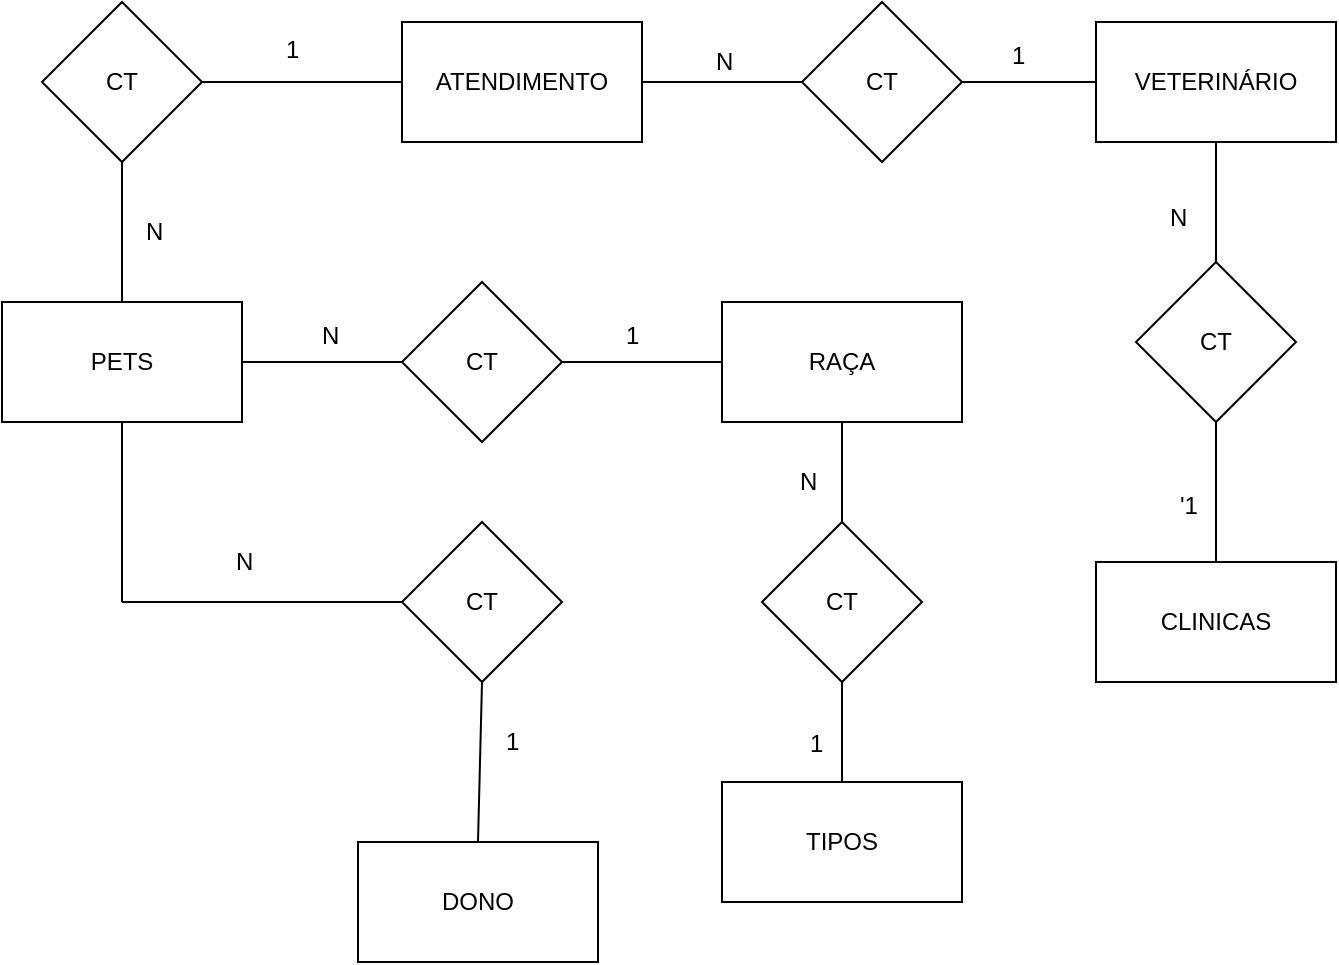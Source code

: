 <mxfile version="10.9.5" type="device"><diagram id="Qswa2chW-WSsgntPKG4f" name="Page-1"><mxGraphModel dx="1182" dy="644" grid="1" gridSize="10" guides="1" tooltips="1" connect="1" arrows="1" fold="1" page="1" pageScale="1" pageWidth="827" pageHeight="1169" math="0" shadow="0"><root><mxCell id="0"/><mxCell id="1" parent="0"/><mxCell id="4vEGwIry0XSHPVq0ScDW-1" value="PETS" style="rounded=0;whiteSpace=wrap;html=1;" vertex="1" parent="1"><mxGeometry x="160" y="200" width="120" height="60" as="geometry"/></mxCell><mxCell id="4vEGwIry0XSHPVq0ScDW-2" value="" style="endArrow=none;html=1;exitX=1;exitY=0.5;exitDx=0;exitDy=0;" edge="1" parent="1" source="4vEGwIry0XSHPVq0ScDW-1"><mxGeometry width="50" height="50" relative="1" as="geometry"><mxPoint x="160" y="330" as="sourcePoint"/><mxPoint x="360" y="230" as="targetPoint"/></mxGeometry></mxCell><mxCell id="4vEGwIry0XSHPVq0ScDW-3" value="CT" style="rhombus;whiteSpace=wrap;html=1;" vertex="1" parent="1"><mxGeometry x="180" y="50" width="80" height="80" as="geometry"/></mxCell><mxCell id="4vEGwIry0XSHPVq0ScDW-5" value="RAÇA" style="rounded=0;whiteSpace=wrap;html=1;" vertex="1" parent="1"><mxGeometry x="520" y="200" width="120" height="60" as="geometry"/></mxCell><mxCell id="4vEGwIry0XSHPVq0ScDW-6" value="N" style="text;html=1;resizable=0;points=[];autosize=1;align=left;verticalAlign=top;spacingTop=-4;" vertex="1" parent="1"><mxGeometry x="318" y="207" width="20" height="20" as="geometry"/></mxCell><mxCell id="4vEGwIry0XSHPVq0ScDW-7" value="1" style="text;html=1;resizable=0;points=[];autosize=1;align=left;verticalAlign=top;spacingTop=-4;" vertex="1" parent="1"><mxGeometry x="470" y="207" width="20" height="20" as="geometry"/></mxCell><mxCell id="4vEGwIry0XSHPVq0ScDW-8" value="" style="endArrow=none;html=1;entryX=0.5;entryY=1;entryDx=0;entryDy=0;" edge="1" parent="1" target="4vEGwIry0XSHPVq0ScDW-1"><mxGeometry width="50" height="50" relative="1" as="geometry"><mxPoint x="220" y="350" as="sourcePoint"/><mxPoint x="210" y="290" as="targetPoint"/></mxGeometry></mxCell><mxCell id="4vEGwIry0XSHPVq0ScDW-9" value="" style="endArrow=none;html=1;" edge="1" parent="1"><mxGeometry width="50" height="50" relative="1" as="geometry"><mxPoint x="360" y="350" as="sourcePoint"/><mxPoint x="220" y="350" as="targetPoint"/></mxGeometry></mxCell><mxCell id="4vEGwIry0XSHPVq0ScDW-10" value="CT" style="rhombus;whiteSpace=wrap;html=1;" vertex="1" parent="1"><mxGeometry x="360" y="310" width="80" height="80" as="geometry"/></mxCell><mxCell id="4vEGwIry0XSHPVq0ScDW-11" value="" style="endArrow=none;html=1;exitX=1;exitY=0.5;exitDx=0;exitDy=0;" edge="1" parent="1"><mxGeometry width="50" height="50" relative="1" as="geometry"><mxPoint x="440" y="230" as="sourcePoint"/><mxPoint x="520" y="230" as="targetPoint"/></mxGeometry></mxCell><mxCell id="4vEGwIry0XSHPVq0ScDW-14" value="" style="endArrow=none;html=1;exitX=0.5;exitY=1;exitDx=0;exitDy=0;entryX=0.5;entryY=0;entryDx=0;entryDy=0;" edge="1" parent="1" source="4vEGwIry0XSHPVq0ScDW-10" target="4vEGwIry0XSHPVq0ScDW-15"><mxGeometry width="50" height="50" relative="1" as="geometry"><mxPoint x="450" y="380" as="sourcePoint"/><mxPoint x="520" y="350" as="targetPoint"/></mxGeometry></mxCell><mxCell id="4vEGwIry0XSHPVq0ScDW-15" value="DONO" style="rounded=0;whiteSpace=wrap;html=1;" vertex="1" parent="1"><mxGeometry x="338" y="470" width="120" height="60" as="geometry"/></mxCell><mxCell id="4vEGwIry0XSHPVq0ScDW-16" value="N" style="text;html=1;resizable=0;points=[];autosize=1;align=left;verticalAlign=top;spacingTop=-4;" vertex="1" parent="1"><mxGeometry x="275" y="320" width="20" height="20" as="geometry"/></mxCell><mxCell id="4vEGwIry0XSHPVq0ScDW-17" value="1" style="text;html=1;resizable=0;points=[];autosize=1;align=left;verticalAlign=top;spacingTop=-4;" vertex="1" parent="1"><mxGeometry x="410" y="410" width="20" height="20" as="geometry"/></mxCell><mxCell id="4vEGwIry0XSHPVq0ScDW-18" value="" style="endArrow=none;html=1;exitX=0.5;exitY=0;exitDx=0;exitDy=0;" edge="1" parent="1" source="4vEGwIry0XSHPVq0ScDW-1"><mxGeometry width="50" height="50" relative="1" as="geometry"><mxPoint x="220" y="190" as="sourcePoint"/><mxPoint x="220" y="130" as="targetPoint"/></mxGeometry></mxCell><mxCell id="4vEGwIry0XSHPVq0ScDW-20" value="CT" style="rhombus;whiteSpace=wrap;html=1;" vertex="1" parent="1"><mxGeometry x="360" y="190" width="80" height="80" as="geometry"/></mxCell><mxCell id="4vEGwIry0XSHPVq0ScDW-22" value="N" style="text;html=1;resizable=0;points=[];autosize=1;align=left;verticalAlign=top;spacingTop=-4;" vertex="1" parent="1"><mxGeometry x="230" y="155" width="20" height="20" as="geometry"/></mxCell><mxCell id="4vEGwIry0XSHPVq0ScDW-27" value="" style="endArrow=none;html=1;exitX=1;exitY=0.5;exitDx=0;exitDy=0;" edge="1" parent="1" source="4vEGwIry0XSHPVq0ScDW-3"><mxGeometry width="50" height="50" relative="1" as="geometry"><mxPoint x="260" y="110" as="sourcePoint"/><mxPoint x="360" y="90" as="targetPoint"/></mxGeometry></mxCell><mxCell id="4vEGwIry0XSHPVq0ScDW-28" value="ATENDIMENTO" style="rounded=0;whiteSpace=wrap;html=1;" vertex="1" parent="1"><mxGeometry x="360" y="60" width="120" height="60" as="geometry"/></mxCell><mxCell id="4vEGwIry0XSHPVq0ScDW-29" value="1" style="text;html=1;resizable=0;points=[];autosize=1;align=left;verticalAlign=top;spacingTop=-4;" vertex="1" parent="1"><mxGeometry x="300" y="64" width="20" height="20" as="geometry"/></mxCell><mxCell id="EF0N5MlTwBEOUYs6PCKW-1" value="" style="endArrow=none;html=1;exitX=0.5;exitY=1;exitDx=0;exitDy=0;" edge="1" parent="1" source="4vEGwIry0XSHPVq0ScDW-5"><mxGeometry width="50" height="50" relative="1" as="geometry"><mxPoint x="640" y="250" as="sourcePoint"/><mxPoint x="580" y="310" as="targetPoint"/><Array as="points"><mxPoint x="580" y="300"/></Array></mxGeometry></mxCell><mxCell id="EF0N5MlTwBEOUYs6PCKW-2" value="CT" style="rhombus;whiteSpace=wrap;html=1;" vertex="1" parent="1"><mxGeometry x="540" y="310" width="80" height="80" as="geometry"/></mxCell><mxCell id="EF0N5MlTwBEOUYs6PCKW-3" value="" style="endArrow=none;html=1;" edge="1" parent="1"><mxGeometry width="50" height="50" relative="1" as="geometry"><mxPoint x="580" y="390" as="sourcePoint"/><mxPoint x="580" y="390" as="targetPoint"/><Array as="points"><mxPoint x="580" y="450"/></Array></mxGeometry></mxCell><mxCell id="EF0N5MlTwBEOUYs6PCKW-5" value="TIPOS" style="rounded=0;whiteSpace=wrap;html=1;" vertex="1" parent="1"><mxGeometry x="520" y="440" width="120" height="60" as="geometry"/></mxCell><mxCell id="EF0N5MlTwBEOUYs6PCKW-6" value="" style="endArrow=none;html=1;exitX=1;exitY=0.5;exitDx=0;exitDy=0;" edge="1" parent="1" source="4vEGwIry0XSHPVq0ScDW-28"><mxGeometry width="50" height="50" relative="1" as="geometry"><mxPoint x="480" y="110" as="sourcePoint"/><mxPoint x="560" y="90" as="targetPoint"/></mxGeometry></mxCell><mxCell id="EF0N5MlTwBEOUYs6PCKW-7" value="CT" style="rhombus;whiteSpace=wrap;html=1;" vertex="1" parent="1"><mxGeometry x="560" y="50" width="80" height="80" as="geometry"/></mxCell><mxCell id="EF0N5MlTwBEOUYs6PCKW-8" value="" style="endArrow=none;html=1;exitX=1;exitY=0.5;exitDx=0;exitDy=0;" edge="1" parent="1" source="EF0N5MlTwBEOUYs6PCKW-7"><mxGeometry width="50" height="50" relative="1" as="geometry"><mxPoint x="650" y="110" as="sourcePoint"/><mxPoint x="710" y="90" as="targetPoint"/></mxGeometry></mxCell><mxCell id="EF0N5MlTwBEOUYs6PCKW-9" value="VETERINÁRIO" style="rounded=0;whiteSpace=wrap;html=1;" vertex="1" parent="1"><mxGeometry x="707" y="60" width="120" height="60" as="geometry"/></mxCell><mxCell id="5IGsCpj0ktRRtEYVC0mW-1" value="" style="endArrow=none;html=1;entryX=0.5;entryY=1;entryDx=0;entryDy=0;" edge="1" parent="1" target="EF0N5MlTwBEOUYs6PCKW-9"><mxGeometry width="50" height="50" relative="1" as="geometry"><mxPoint x="767" y="200" as="sourcePoint"/><mxPoint x="790" y="120" as="targetPoint"/></mxGeometry></mxCell><mxCell id="5IGsCpj0ktRRtEYVC0mW-2" value="CT" style="rhombus;whiteSpace=wrap;html=1;" vertex="1" parent="1"><mxGeometry x="727" y="180" width="80" height="80" as="geometry"/></mxCell><mxCell id="5IGsCpj0ktRRtEYVC0mW-3" value="" style="endArrow=none;html=1;entryX=0.5;entryY=1;entryDx=0;entryDy=0;" edge="1" parent="1" target="5IGsCpj0ktRRtEYVC0mW-2"><mxGeometry width="50" height="50" relative="1" as="geometry"><mxPoint x="767" y="330" as="sourcePoint"/><mxPoint x="800" y="260" as="targetPoint"/></mxGeometry></mxCell><mxCell id="5IGsCpj0ktRRtEYVC0mW-4" value="CLINICAS" style="rounded=0;whiteSpace=wrap;html=1;" vertex="1" parent="1"><mxGeometry x="707" y="330" width="120" height="60" as="geometry"/></mxCell><mxCell id="5IGsCpj0ktRRtEYVC0mW-5" value="1" style="text;html=1;resizable=0;points=[];autosize=1;align=left;verticalAlign=top;spacingTop=-4;" vertex="1" parent="1"><mxGeometry x="562" y="411" width="20" height="20" as="geometry"/></mxCell><mxCell id="5IGsCpj0ktRRtEYVC0mW-6" value="N" style="text;html=1;resizable=0;points=[];autosize=1;align=left;verticalAlign=top;spacingTop=-4;" vertex="1" parent="1"><mxGeometry x="557" y="280" width="20" height="20" as="geometry"/></mxCell><mxCell id="5IGsCpj0ktRRtEYVC0mW-7" value="'1" style="text;html=1;resizable=0;points=[];autosize=1;align=left;verticalAlign=top;spacingTop=-4;" vertex="1" parent="1"><mxGeometry x="747" y="292" width="20" height="20" as="geometry"/></mxCell><mxCell id="5IGsCpj0ktRRtEYVC0mW-8" value="N" style="text;html=1;resizable=0;points=[];autosize=1;align=left;verticalAlign=top;spacingTop=-4;" vertex="1" parent="1"><mxGeometry x="742" y="148" width="20" height="20" as="geometry"/></mxCell><mxCell id="5IGsCpj0ktRRtEYVC0mW-9" value="N" style="text;html=1;resizable=0;points=[];autosize=1;align=left;verticalAlign=top;spacingTop=-4;" vertex="1" parent="1"><mxGeometry x="515" y="70" width="20" height="20" as="geometry"/></mxCell><mxCell id="5IGsCpj0ktRRtEYVC0mW-10" value="1" style="text;html=1;resizable=0;points=[];autosize=1;align=left;verticalAlign=top;spacingTop=-4;" vertex="1" parent="1"><mxGeometry x="663" y="67" width="20" height="20" as="geometry"/></mxCell></root></mxGraphModel></diagram><diagram id="6CkulExXjfnLv_isG-xx" name="Page-2"><mxGraphModel dx="1182" dy="644" grid="1" gridSize="10" guides="1" tooltips="1" connect="1" arrows="1" fold="1" page="1" pageScale="1" pageWidth="827" pageHeight="1169" math="0" shadow="0"><root><mxCell id="jtf_dwLDPznYDvPKipbD-0"/><mxCell id="jtf_dwLDPznYDvPKipbD-1" parent="jtf_dwLDPznYDvPKipbD-0"/><mxCell id="jtf_dwLDPznYDvPKipbD-2" value="ATENDIMENTO" style="swimlane;fontStyle=0;childLayout=stackLayout;horizontal=1;startSize=26;fillColor=#e0e0e0;horizontalStack=0;resizeParent=1;resizeParentMax=0;resizeLast=0;collapsible=1;marginBottom=0;swimlaneFillColor=#ffffff;align=center;fontSize=14;" vertex="1" parent="jtf_dwLDPznYDvPKipbD-1"><mxGeometry x="350" y="431" width="170" height="108" as="geometry"><mxRectangle x="30" y="20" width="130" height="26" as="alternateBounds"/></mxGeometry></mxCell><mxCell id="jtf_dwLDPznYDvPKipbD-3" value="Id_Atend: int" style="shape=partialRectangle;top=0;left=0;right=0;bottom=1;align=left;verticalAlign=middle;fillColor=none;spacingLeft=34;spacingRight=4;overflow=hidden;rotatable=0;points=[[0,0.5],[1,0.5]];portConstraint=eastwest;dropTarget=0;fontStyle=5;fontSize=12;" vertex="1" parent="jtf_dwLDPznYDvPKipbD-2"><mxGeometry y="26" width="170" height="30" as="geometry"/></mxCell><mxCell id="jtf_dwLDPznYDvPKipbD-4" value="PK" style="shape=partialRectangle;top=0;left=0;bottom=0;fillColor=none;align=left;verticalAlign=middle;spacingLeft=4;spacingRight=4;overflow=hidden;rotatable=0;points=[];portConstraint=eastwest;part=1;fontSize=12;" vertex="1" connectable="0" parent="jtf_dwLDPznYDvPKipbD-3"><mxGeometry width="30" height="30" as="geometry"/></mxCell><mxCell id="jtf_dwLDPznYDvPKipbD-5" value="Id_Pet: int" style="shape=partialRectangle;top=0;left=0;right=0;bottom=0;align=left;verticalAlign=top;fillColor=none;spacingLeft=34;spacingRight=4;overflow=hidden;rotatable=0;points=[[0,0.5],[1,0.5]];portConstraint=eastwest;dropTarget=0;fontSize=12;" vertex="1" parent="jtf_dwLDPznYDvPKipbD-2"><mxGeometry y="56" width="170" height="26" as="geometry"/></mxCell><mxCell id="jtf_dwLDPznYDvPKipbD-6" value="FK" style="shape=partialRectangle;top=0;left=0;bottom=0;fillColor=none;align=left;verticalAlign=top;spacingLeft=4;spacingRight=4;overflow=hidden;rotatable=0;points=[];portConstraint=eastwest;part=1;fontSize=12;" vertex="1" connectable="0" parent="jtf_dwLDPznYDvPKipbD-5"><mxGeometry width="30" height="26" as="geometry"/></mxCell><mxCell id="jtf_dwLDPznYDvPKipbD-7" value="Id_Vet: int" style="shape=partialRectangle;top=0;left=0;right=0;bottom=0;align=left;verticalAlign=top;fillColor=none;spacingLeft=34;spacingRight=4;overflow=hidden;rotatable=0;points=[[0,0.5],[1,0.5]];portConstraint=eastwest;dropTarget=0;fontSize=12;" vertex="1" parent="jtf_dwLDPznYDvPKipbD-2"><mxGeometry y="82" width="170" height="26" as="geometry"/></mxCell><mxCell id="jtf_dwLDPznYDvPKipbD-8" value="FK" style="shape=partialRectangle;top=0;left=0;bottom=0;fillColor=none;align=left;verticalAlign=top;spacingLeft=4;spacingRight=4;overflow=hidden;rotatable=0;points=[];portConstraint=eastwest;part=1;fontSize=12;" vertex="1" connectable="0" parent="jtf_dwLDPznYDvPKipbD-7"><mxGeometry width="30" height="26" as="geometry"/></mxCell><mxCell id="k4oFw7K61Iq7DW62pT9A-0" value="RAÇAS" style="swimlane;fontStyle=0;childLayout=stackLayout;horizontal=1;startSize=26;fillColor=#e0e0e0;horizontalStack=0;resizeParent=1;resizeParentMax=0;resizeLast=0;collapsible=1;marginBottom=0;swimlaneFillColor=#ffffff;align=center;fontSize=14;" vertex="1" parent="jtf_dwLDPznYDvPKipbD-1"><mxGeometry x="105" y="170" width="160" height="108" as="geometry"><mxRectangle x="30" y="160" width="80" height="26" as="alternateBounds"/></mxGeometry></mxCell><mxCell id="k4oFw7K61Iq7DW62pT9A-1" value="Id_Raça: int" style="shape=partialRectangle;top=0;left=0;right=0;bottom=1;align=left;verticalAlign=middle;fillColor=none;spacingLeft=34;spacingRight=4;overflow=hidden;rotatable=0;points=[[0,0.5],[1,0.5]];portConstraint=eastwest;dropTarget=0;fontStyle=5;fontSize=12;" vertex="1" parent="k4oFw7K61Iq7DW62pT9A-0"><mxGeometry y="26" width="160" height="30" as="geometry"/></mxCell><mxCell id="k4oFw7K61Iq7DW62pT9A-2" value="PK" style="shape=partialRectangle;top=0;left=0;bottom=0;fillColor=none;align=left;verticalAlign=middle;spacingLeft=4;spacingRight=4;overflow=hidden;rotatable=0;points=[];portConstraint=eastwest;part=1;fontSize=12;" vertex="1" connectable="0" parent="k4oFw7K61Iq7DW62pT9A-1"><mxGeometry width="30" height="30" as="geometry"/></mxCell><mxCell id="k4oFw7K61Iq7DW62pT9A-3" value="Nome: string" style="shape=partialRectangle;top=0;left=0;right=0;bottom=0;align=left;verticalAlign=top;fillColor=none;spacingLeft=34;spacingRight=4;overflow=hidden;rotatable=0;points=[[0,0.5],[1,0.5]];portConstraint=eastwest;dropTarget=0;fontSize=12;" vertex="1" parent="k4oFw7K61Iq7DW62pT9A-0"><mxGeometry y="56" width="160" height="26" as="geometry"/></mxCell><mxCell id="k4oFw7K61Iq7DW62pT9A-4" value="" style="shape=partialRectangle;top=0;left=0;bottom=0;fillColor=none;align=left;verticalAlign=top;spacingLeft=4;spacingRight=4;overflow=hidden;rotatable=0;points=[];portConstraint=eastwest;part=1;fontSize=12;" vertex="1" connectable="0" parent="k4oFw7K61Iq7DW62pT9A-3"><mxGeometry width="30" height="26" as="geometry"/></mxCell><mxCell id="k4oFw7K61Iq7DW62pT9A-5" value="Id_Tipo: int" style="shape=partialRectangle;top=0;left=0;right=0;bottom=0;align=left;verticalAlign=top;fillColor=none;spacingLeft=34;spacingRight=4;overflow=hidden;rotatable=0;points=[[0,0.5],[1,0.5]];portConstraint=eastwest;dropTarget=0;fontSize=12;" vertex="1" parent="k4oFw7K61Iq7DW62pT9A-0"><mxGeometry y="82" width="160" height="26" as="geometry"/></mxCell><mxCell id="k4oFw7K61Iq7DW62pT9A-6" value="FK" style="shape=partialRectangle;top=0;left=0;bottom=0;fillColor=none;align=left;verticalAlign=top;spacingLeft=4;spacingRight=4;overflow=hidden;rotatable=0;points=[];portConstraint=eastwest;part=1;fontSize=12;" vertex="1" connectable="0" parent="k4oFw7K61Iq7DW62pT9A-5"><mxGeometry width="30" height="26" as="geometry"/></mxCell><mxCell id="k4oFw7K61Iq7DW62pT9A-11" value="CLINICA" style="swimlane;fontStyle=0;childLayout=stackLayout;horizontal=1;startSize=26;fillColor=#e0e0e0;horizontalStack=0;resizeParent=1;resizeParentMax=0;resizeLast=0;collapsible=1;marginBottom=0;swimlaneFillColor=#ffffff;align=center;fontSize=14;" vertex="1" parent="jtf_dwLDPznYDvPKipbD-1"><mxGeometry x="320" y="30" width="160" height="82" as="geometry"><mxRectangle x="240" y="17" width="90" height="26" as="alternateBounds"/></mxGeometry></mxCell><mxCell id="k4oFw7K61Iq7DW62pT9A-12" value="Id_End: int" style="shape=partialRectangle;top=0;left=0;right=0;bottom=1;align=left;verticalAlign=middle;fillColor=none;spacingLeft=34;spacingRight=4;overflow=hidden;rotatable=0;points=[[0,0.5],[1,0.5]];portConstraint=eastwest;dropTarget=0;fontStyle=5;fontSize=12;" vertex="1" parent="k4oFw7K61Iq7DW62pT9A-11"><mxGeometry y="26" width="160" height="30" as="geometry"/></mxCell><mxCell id="k4oFw7K61Iq7DW62pT9A-13" value="PK" style="shape=partialRectangle;top=0;left=0;bottom=0;fillColor=none;align=left;verticalAlign=middle;spacingLeft=4;spacingRight=4;overflow=hidden;rotatable=0;points=[];portConstraint=eastwest;part=1;fontSize=12;" vertex="1" connectable="0" parent="k4oFw7K61Iq7DW62pT9A-12"><mxGeometry width="30" height="30" as="geometry"/></mxCell><mxCell id="k4oFw7K61Iq7DW62pT9A-14" value="Nome: string" style="shape=partialRectangle;top=0;left=0;right=0;bottom=0;align=left;verticalAlign=top;fillColor=none;spacingLeft=34;spacingRight=4;overflow=hidden;rotatable=0;points=[[0,0.5],[1,0.5]];portConstraint=eastwest;dropTarget=0;fontSize=12;" vertex="1" parent="k4oFw7K61Iq7DW62pT9A-11"><mxGeometry y="56" width="160" height="26" as="geometry"/></mxCell><mxCell id="k4oFw7K61Iq7DW62pT9A-15" value="" style="shape=partialRectangle;top=0;left=0;bottom=0;fillColor=none;align=left;verticalAlign=top;spacingLeft=4;spacingRight=4;overflow=hidden;rotatable=0;points=[];portConstraint=eastwest;part=1;fontSize=12;" vertex="1" connectable="0" parent="k4oFw7K61Iq7DW62pT9A-14"><mxGeometry width="30" height="26" as="geometry"/></mxCell><mxCell id="k4oFw7K61Iq7DW62pT9A-22" value="TIPOS" style="swimlane;fontStyle=0;childLayout=stackLayout;horizontal=1;startSize=26;fillColor=#e0e0e0;horizontalStack=0;resizeParent=1;resizeParentMax=0;resizeLast=0;collapsible=1;marginBottom=0;swimlaneFillColor=#ffffff;align=center;fontSize=14;" vertex="1" parent="jtf_dwLDPznYDvPKipbD-1"><mxGeometry x="565" y="268" width="160" height="82" as="geometry"><mxRectangle x="30" y="90" width="70" height="26" as="alternateBounds"/></mxGeometry></mxCell><mxCell id="k4oFw7K61Iq7DW62pT9A-23" value="Id_Tipo: int" style="shape=partialRectangle;top=0;left=0;right=0;bottom=1;align=left;verticalAlign=middle;fillColor=none;spacingLeft=34;spacingRight=4;overflow=hidden;rotatable=0;points=[[0,0.5],[1,0.5]];portConstraint=eastwest;dropTarget=0;fontStyle=5;fontSize=12;" vertex="1" parent="k4oFw7K61Iq7DW62pT9A-22"><mxGeometry y="26" width="160" height="30" as="geometry"/></mxCell><mxCell id="k4oFw7K61Iq7DW62pT9A-24" value="PK" style="shape=partialRectangle;top=0;left=0;bottom=0;fillColor=none;align=left;verticalAlign=middle;spacingLeft=4;spacingRight=4;overflow=hidden;rotatable=0;points=[];portConstraint=eastwest;part=1;fontSize=12;" vertex="1" connectable="0" parent="k4oFw7K61Iq7DW62pT9A-23"><mxGeometry width="30" height="30" as="geometry"/></mxCell><mxCell id="k4oFw7K61Iq7DW62pT9A-25" value="Nome: string" style="shape=partialRectangle;top=0;left=0;right=0;bottom=0;align=left;verticalAlign=top;fillColor=none;spacingLeft=34;spacingRight=4;overflow=hidden;rotatable=0;points=[[0,0.5],[1,0.5]];portConstraint=eastwest;dropTarget=0;fontSize=12;" vertex="1" parent="k4oFw7K61Iq7DW62pT9A-22"><mxGeometry y="56" width="160" height="26" as="geometry"/></mxCell><mxCell id="k4oFw7K61Iq7DW62pT9A-26" value="" style="shape=partialRectangle;top=0;left=0;bottom=0;fillColor=none;align=left;verticalAlign=top;spacingLeft=4;spacingRight=4;overflow=hidden;rotatable=0;points=[];portConstraint=eastwest;part=1;fontSize=12;" vertex="1" connectable="0" parent="k4oFw7K61Iq7DW62pT9A-25"><mxGeometry width="30" height="26" as="geometry"/></mxCell><mxCell id="k4oFw7K61Iq7DW62pT9A-33" value="VETERINÁRIOS" style="swimlane;fontStyle=0;childLayout=stackLayout;horizontal=1;startSize=26;fillColor=#e0e0e0;horizontalStack=0;resizeParent=1;resizeParentMax=0;resizeLast=0;collapsible=1;marginBottom=0;swimlaneFillColor=#ffffff;align=center;fontSize=14;" vertex="1" parent="jtf_dwLDPznYDvPKipbD-1"><mxGeometry x="565" y="30" width="160" height="108" as="geometry"><mxRectangle x="205" y="88" width="140" height="26" as="alternateBounds"/></mxGeometry></mxCell><mxCell id="k4oFw7K61Iq7DW62pT9A-34" value="Id_Vet: int" style="shape=partialRectangle;top=0;left=0;right=0;bottom=1;align=left;verticalAlign=middle;fillColor=none;spacingLeft=34;spacingRight=4;overflow=hidden;rotatable=0;points=[[0,0.5],[1,0.5]];portConstraint=eastwest;dropTarget=0;fontStyle=5;fontSize=12;" vertex="1" parent="k4oFw7K61Iq7DW62pT9A-33"><mxGeometry y="26" width="160" height="30" as="geometry"/></mxCell><mxCell id="k4oFw7K61Iq7DW62pT9A-35" value="PK" style="shape=partialRectangle;top=0;left=0;bottom=0;fillColor=none;align=left;verticalAlign=middle;spacingLeft=4;spacingRight=4;overflow=hidden;rotatable=0;points=[];portConstraint=eastwest;part=1;fontSize=12;" vertex="1" connectable="0" parent="k4oFw7K61Iq7DW62pT9A-34"><mxGeometry width="30" height="30" as="geometry"/></mxCell><mxCell id="k4oFw7K61Iq7DW62pT9A-36" value="Nome: string" style="shape=partialRectangle;top=0;left=0;right=0;bottom=0;align=left;verticalAlign=top;fillColor=none;spacingLeft=34;spacingRight=4;overflow=hidden;rotatable=0;points=[[0,0.5],[1,0.5]];portConstraint=eastwest;dropTarget=0;fontSize=12;" vertex="1" parent="k4oFw7K61Iq7DW62pT9A-33"><mxGeometry y="56" width="160" height="26" as="geometry"/></mxCell><mxCell id="k4oFw7K61Iq7DW62pT9A-37" value="" style="shape=partialRectangle;top=0;left=0;bottom=0;fillColor=none;align=left;verticalAlign=top;spacingLeft=4;spacingRight=4;overflow=hidden;rotatable=0;points=[];portConstraint=eastwest;part=1;fontSize=12;" vertex="1" connectable="0" parent="k4oFw7K61Iq7DW62pT9A-36"><mxGeometry width="30" height="26" as="geometry"/></mxCell><mxCell id="k4oFw7K61Iq7DW62pT9A-38" value="Id_End: int" style="shape=partialRectangle;top=0;left=0;right=0;bottom=0;align=left;verticalAlign=top;fillColor=none;spacingLeft=34;spacingRight=4;overflow=hidden;rotatable=0;points=[[0,0.5],[1,0.5]];portConstraint=eastwest;dropTarget=0;fontSize=12;" vertex="1" parent="k4oFw7K61Iq7DW62pT9A-33"><mxGeometry y="82" width="160" height="26" as="geometry"/></mxCell><mxCell id="k4oFw7K61Iq7DW62pT9A-39" value="" style="shape=partialRectangle;top=0;left=0;bottom=0;fillColor=none;align=left;verticalAlign=top;spacingLeft=4;spacingRight=4;overflow=hidden;rotatable=0;points=[];portConstraint=eastwest;part=1;fontSize=12;" vertex="1" connectable="0" parent="k4oFw7K61Iq7DW62pT9A-38"><mxGeometry width="30" height="26" as="geometry"/></mxCell><mxCell id="k4oFw7K61Iq7DW62pT9A-44" value="DONOS" style="swimlane;fontStyle=0;childLayout=stackLayout;horizontal=1;startSize=26;fillColor=#e0e0e0;horizontalStack=0;resizeParent=1;resizeParentMax=0;resizeLast=0;collapsible=1;marginBottom=0;swimlaneFillColor=#ffffff;align=center;fontSize=14;" vertex="1" parent="jtf_dwLDPznYDvPKipbD-1"><mxGeometry x="360" y="224" width="160" height="82" as="geometry"><mxRectangle x="205" y="160" width="80" height="26" as="alternateBounds"/></mxGeometry></mxCell><mxCell id="k4oFw7K61Iq7DW62pT9A-45" value="Id_Dono: int" style="shape=partialRectangle;top=0;left=0;right=0;bottom=1;align=left;verticalAlign=middle;fillColor=none;spacingLeft=34;spacingRight=4;overflow=hidden;rotatable=0;points=[[0,0.5],[1,0.5]];portConstraint=eastwest;dropTarget=0;fontStyle=5;fontSize=12;" vertex="1" parent="k4oFw7K61Iq7DW62pT9A-44"><mxGeometry y="26" width="160" height="30" as="geometry"/></mxCell><mxCell id="k4oFw7K61Iq7DW62pT9A-46" value="PK" style="shape=partialRectangle;top=0;left=0;bottom=0;fillColor=none;align=left;verticalAlign=middle;spacingLeft=4;spacingRight=4;overflow=hidden;rotatable=0;points=[];portConstraint=eastwest;part=1;fontSize=12;" vertex="1" connectable="0" parent="k4oFw7K61Iq7DW62pT9A-45"><mxGeometry width="30" height="30" as="geometry"/></mxCell><mxCell id="k4oFw7K61Iq7DW62pT9A-47" value="Nome: string" style="shape=partialRectangle;top=0;left=0;right=0;bottom=0;align=left;verticalAlign=top;fillColor=none;spacingLeft=34;spacingRight=4;overflow=hidden;rotatable=0;points=[[0,0.5],[1,0.5]];portConstraint=eastwest;dropTarget=0;fontSize=12;" vertex="1" parent="k4oFw7K61Iq7DW62pT9A-44"><mxGeometry y="56" width="160" height="26" as="geometry"/></mxCell><mxCell id="k4oFw7K61Iq7DW62pT9A-48" value="" style="shape=partialRectangle;top=0;left=0;bottom=0;fillColor=none;align=left;verticalAlign=top;spacingLeft=4;spacingRight=4;overflow=hidden;rotatable=0;points=[];portConstraint=eastwest;part=1;fontSize=12;" vertex="1" connectable="0" parent="k4oFw7K61Iq7DW62pT9A-47"><mxGeometry width="30" height="26" as="geometry"/></mxCell><mxCell id="k4oFw7K61Iq7DW62pT9A-55" value="PETS" style="swimlane;fontStyle=0;childLayout=stackLayout;horizontal=1;startSize=26;fillColor=#e0e0e0;horizontalStack=0;resizeParent=1;resizeParentMax=0;resizeLast=0;collapsible=1;marginBottom=0;swimlaneFillColor=#ffffff;align=center;fontSize=14;" vertex="1" parent="jtf_dwLDPznYDvPKipbD-1"><mxGeometry x="75" y="349" width="160" height="160" as="geometry"/></mxCell><mxCell id="k4oFw7K61Iq7DW62pT9A-56" value="Id_Pet: int" style="shape=partialRectangle;top=0;left=0;right=0;bottom=1;align=left;verticalAlign=middle;fillColor=none;spacingLeft=34;spacingRight=4;overflow=hidden;rotatable=0;points=[[0,0.5],[1,0.5]];portConstraint=eastwest;dropTarget=0;fontStyle=5;fontSize=12;" vertex="1" parent="k4oFw7K61Iq7DW62pT9A-55"><mxGeometry y="26" width="160" height="30" as="geometry"/></mxCell><mxCell id="k4oFw7K61Iq7DW62pT9A-57" value="PK" style="shape=partialRectangle;top=0;left=0;bottom=0;fillColor=none;align=left;verticalAlign=middle;spacingLeft=4;spacingRight=4;overflow=hidden;rotatable=0;points=[];portConstraint=eastwest;part=1;fontSize=12;" vertex="1" connectable="0" parent="k4oFw7K61Iq7DW62pT9A-56"><mxGeometry width="30" height="30" as="geometry"/></mxCell><mxCell id="k4oFw7K61Iq7DW62pT9A-58" value="Nome: string" style="shape=partialRectangle;top=0;left=0;right=0;bottom=0;align=left;verticalAlign=top;fillColor=none;spacingLeft=34;spacingRight=4;overflow=hidden;rotatable=0;points=[[0,0.5],[1,0.5]];portConstraint=eastwest;dropTarget=0;fontSize=12;" vertex="1" parent="k4oFw7K61Iq7DW62pT9A-55"><mxGeometry y="56" width="160" height="26" as="geometry"/></mxCell><mxCell id="k4oFw7K61Iq7DW62pT9A-59" value="" style="shape=partialRectangle;top=0;left=0;bottom=0;fillColor=none;align=left;verticalAlign=top;spacingLeft=4;spacingRight=4;overflow=hidden;rotatable=0;points=[];portConstraint=eastwest;part=1;fontSize=12;" vertex="1" connectable="0" parent="k4oFw7K61Iq7DW62pT9A-58"><mxGeometry width="30" height="26" as="geometry"/></mxCell><mxCell id="k4oFw7K61Iq7DW62pT9A-60" value="Data_Nasc: DateTime" style="shape=partialRectangle;top=0;left=0;right=0;bottom=0;align=left;verticalAlign=top;fillColor=none;spacingLeft=34;spacingRight=4;overflow=hidden;rotatable=0;points=[[0,0.5],[1,0.5]];portConstraint=eastwest;dropTarget=0;fontSize=12;" vertex="1" parent="k4oFw7K61Iq7DW62pT9A-55"><mxGeometry y="82" width="160" height="26" as="geometry"/></mxCell><mxCell id="k4oFw7K61Iq7DW62pT9A-61" value="" style="shape=partialRectangle;top=0;left=0;bottom=0;fillColor=none;align=left;verticalAlign=top;spacingLeft=4;spacingRight=4;overflow=hidden;rotatable=0;points=[];portConstraint=eastwest;part=1;fontSize=12;" vertex="1" connectable="0" parent="k4oFw7K61Iq7DW62pT9A-60"><mxGeometry width="30" height="26" as="geometry"/></mxCell><mxCell id="k4oFw7K61Iq7DW62pT9A-62" value="Id_Raça: int" style="shape=partialRectangle;top=0;left=0;right=0;bottom=0;align=left;verticalAlign=top;fillColor=none;spacingLeft=34;spacingRight=4;overflow=hidden;rotatable=0;points=[[0,0.5],[1,0.5]];portConstraint=eastwest;dropTarget=0;fontSize=12;" vertex="1" parent="k4oFw7K61Iq7DW62pT9A-55"><mxGeometry y="108" width="160" height="26" as="geometry"/></mxCell><mxCell id="k4oFw7K61Iq7DW62pT9A-63" value="FK" style="shape=partialRectangle;top=0;left=0;bottom=0;fillColor=none;align=left;verticalAlign=top;spacingLeft=4;spacingRight=4;overflow=hidden;rotatable=0;points=[];portConstraint=eastwest;part=1;fontSize=12;" vertex="1" connectable="0" parent="k4oFw7K61Iq7DW62pT9A-62"><mxGeometry width="30" height="26" as="geometry"/></mxCell><mxCell id="k4oFw7K61Iq7DW62pT9A-64" value="Id_Dono: int" style="shape=partialRectangle;top=0;left=0;right=0;bottom=0;align=left;verticalAlign=top;fillColor=none;spacingLeft=34;spacingRight=4;overflow=hidden;rotatable=0;points=[[0,0.5],[1,0.5]];portConstraint=eastwest;dropTarget=0;fontSize=12;" vertex="1" parent="k4oFw7K61Iq7DW62pT9A-55"><mxGeometry y="134" width="160" height="26" as="geometry"/></mxCell><mxCell id="k4oFw7K61Iq7DW62pT9A-65" value="FK" style="shape=partialRectangle;top=0;left=0;bottom=0;fillColor=none;align=left;verticalAlign=top;spacingLeft=4;spacingRight=4;overflow=hidden;rotatable=0;points=[];portConstraint=eastwest;part=1;fontSize=12;" vertex="1" connectable="0" parent="k4oFw7K61Iq7DW62pT9A-64"><mxGeometry width="30" height="26" as="geometry"/></mxCell><mxCell id="-lSOcp0HxeAblCdSPuEK-2" value="" style="edgeStyle=entityRelationEdgeStyle;fontSize=12;html=1;endArrow=ERoneToMany;exitX=1;exitY=0.5;exitDx=0;exitDy=0;entryX=0;entryY=0.5;entryDx=0;entryDy=0;" edge="1" parent="jtf_dwLDPznYDvPKipbD-1" source="k4oFw7K61Iq7DW62pT9A-3" target="k4oFw7K61Iq7DW62pT9A-56"><mxGeometry width="100" height="100" relative="1" as="geometry"><mxPoint x="270" y="410" as="sourcePoint"/><mxPoint x="370" y="310" as="targetPoint"/></mxGeometry></mxCell></root></mxGraphModel></diagram></mxfile>